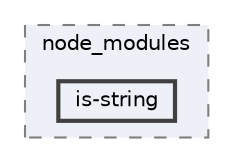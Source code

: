 digraph "pkiclassroomrescheduler/src/main/frontend/node_modules/is-string"
{
 // LATEX_PDF_SIZE
  bgcolor="transparent";
  edge [fontname=Helvetica,fontsize=10,labelfontname=Helvetica,labelfontsize=10];
  node [fontname=Helvetica,fontsize=10,shape=box,height=0.2,width=0.4];
  compound=true
  subgraph clusterdir_72953eda66ccb3a2722c28e1c3e6c23b {
    graph [ bgcolor="#edf0f7", pencolor="grey50", label="node_modules", fontname=Helvetica,fontsize=10 style="filled,dashed", URL="dir_72953eda66ccb3a2722c28e1c3e6c23b.html",tooltip=""]
  dir_c3029f1564da438f47c37649b2cf2798 [label="is-string", fillcolor="#edf0f7", color="grey25", style="filled,bold", URL="dir_c3029f1564da438f47c37649b2cf2798.html",tooltip=""];
  }
}
